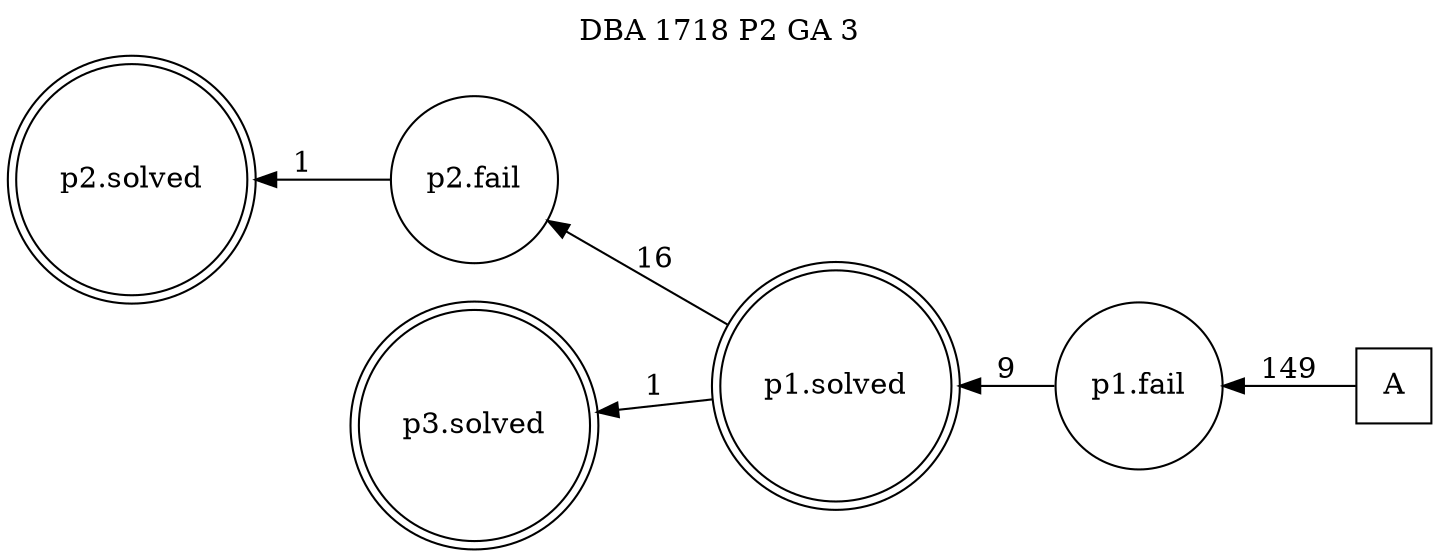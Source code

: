 digraph DBA_1718_P2_GA_3_LOW {
labelloc="tl"
label= " DBA 1718 P2 GA 3 "
rankdir="RL";
graph [ size=" 10 , 10 !"]

"A" [shape="square" label="A"]
"p1.fail" [shape="circle" label="p1.fail"]
"p1.solved" [shape="doublecircle" label="p1.solved"]
"p2.fail" [shape="circle" label="p2.fail"]
"p2.solved" [shape="doublecircle" label="p2.solved"]
"p3.solved" [shape="doublecircle" label="p3.solved"]
"A" -> "p1.fail" [ label=149]
"p1.fail" -> "p1.solved" [ label=9]
"p1.solved" -> "p2.fail" [ label=16]
"p1.solved" -> "p3.solved" [ label=1]
"p2.fail" -> "p2.solved" [ label=1]
}
